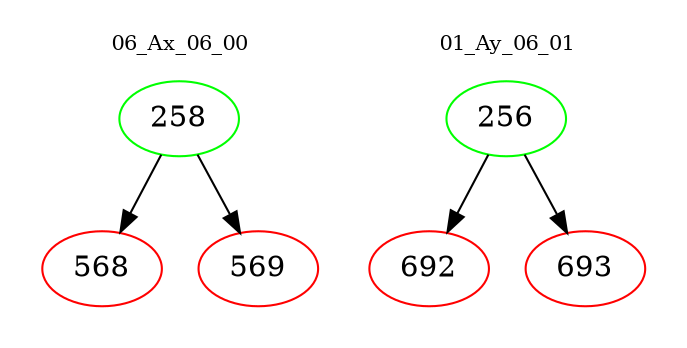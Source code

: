 digraph{
subgraph cluster_0 {
color = white
label = "06_Ax_06_00";
fontsize=10;
T0_258 [label="258", color="green"]
T0_258 -> T0_568 [color="black"]
T0_568 [label="568", color="red"]
T0_258 -> T0_569 [color="black"]
T0_569 [label="569", color="red"]
}
subgraph cluster_1 {
color = white
label = "01_Ay_06_01";
fontsize=10;
T1_256 [label="256", color="green"]
T1_256 -> T1_692 [color="black"]
T1_692 [label="692", color="red"]
T1_256 -> T1_693 [color="black"]
T1_693 [label="693", color="red"]
}
}
